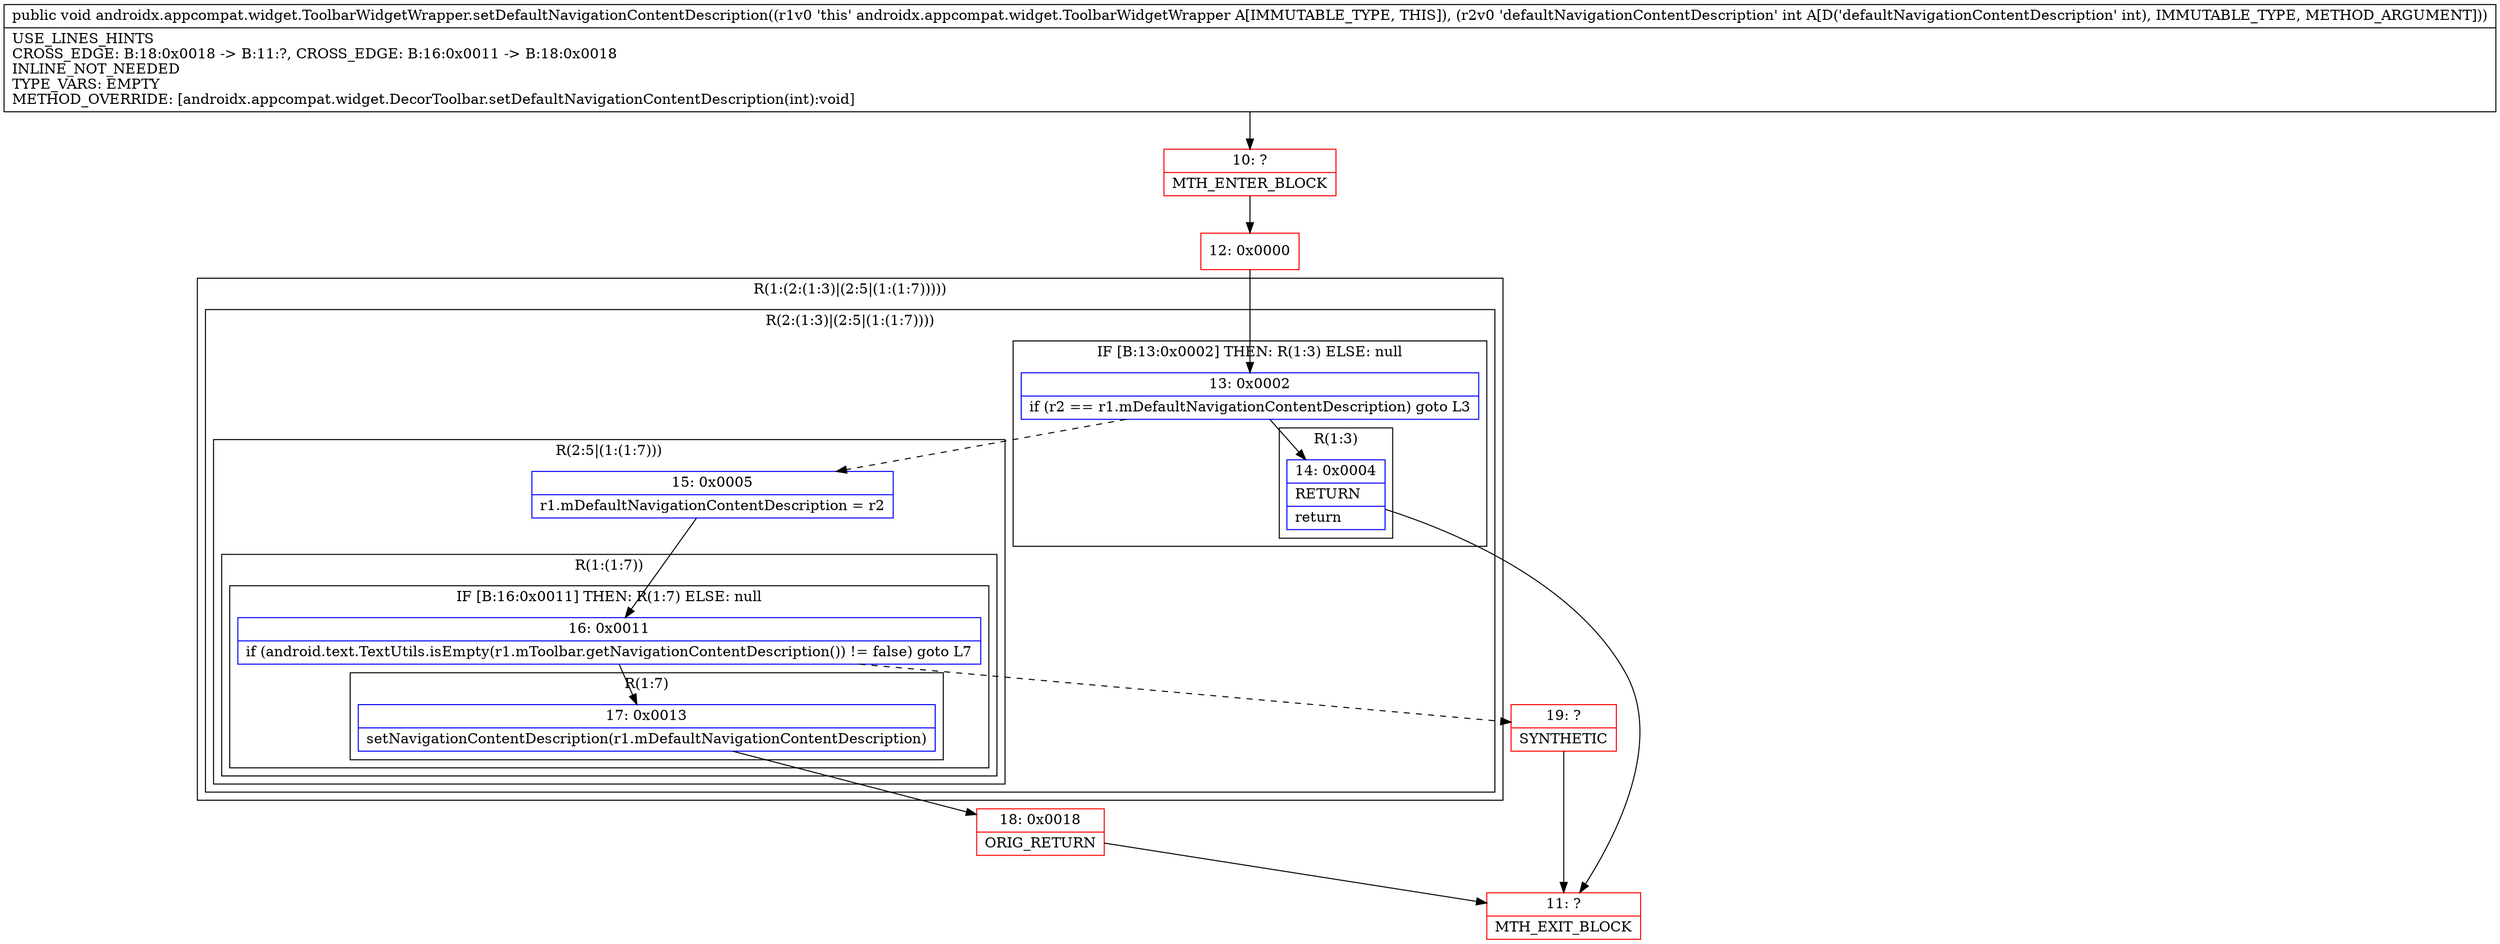 digraph "CFG forandroidx.appcompat.widget.ToolbarWidgetWrapper.setDefaultNavigationContentDescription(I)V" {
subgraph cluster_Region_1890642133 {
label = "R(1:(2:(1:3)|(2:5|(1:(1:7)))))";
node [shape=record,color=blue];
subgraph cluster_Region_1867483114 {
label = "R(2:(1:3)|(2:5|(1:(1:7))))";
node [shape=record,color=blue];
subgraph cluster_IfRegion_473622738 {
label = "IF [B:13:0x0002] THEN: R(1:3) ELSE: null";
node [shape=record,color=blue];
Node_13 [shape=record,label="{13\:\ 0x0002|if (r2 == r1.mDefaultNavigationContentDescription) goto L3\l}"];
subgraph cluster_Region_1304468299 {
label = "R(1:3)";
node [shape=record,color=blue];
Node_14 [shape=record,label="{14\:\ 0x0004|RETURN\l|return\l}"];
}
}
subgraph cluster_Region_977351782 {
label = "R(2:5|(1:(1:7)))";
node [shape=record,color=blue];
Node_15 [shape=record,label="{15\:\ 0x0005|r1.mDefaultNavigationContentDescription = r2\l}"];
subgraph cluster_Region_690127891 {
label = "R(1:(1:7))";
node [shape=record,color=blue];
subgraph cluster_IfRegion_1653970333 {
label = "IF [B:16:0x0011] THEN: R(1:7) ELSE: null";
node [shape=record,color=blue];
Node_16 [shape=record,label="{16\:\ 0x0011|if (android.text.TextUtils.isEmpty(r1.mToolbar.getNavigationContentDescription()) != false) goto L7\l}"];
subgraph cluster_Region_726024263 {
label = "R(1:7)";
node [shape=record,color=blue];
Node_17 [shape=record,label="{17\:\ 0x0013|setNavigationContentDescription(r1.mDefaultNavigationContentDescription)\l}"];
}
}
}
}
}
}
Node_10 [shape=record,color=red,label="{10\:\ ?|MTH_ENTER_BLOCK\l}"];
Node_12 [shape=record,color=red,label="{12\:\ 0x0000}"];
Node_11 [shape=record,color=red,label="{11\:\ ?|MTH_EXIT_BLOCK\l}"];
Node_18 [shape=record,color=red,label="{18\:\ 0x0018|ORIG_RETURN\l}"];
Node_19 [shape=record,color=red,label="{19\:\ ?|SYNTHETIC\l}"];
MethodNode[shape=record,label="{public void androidx.appcompat.widget.ToolbarWidgetWrapper.setDefaultNavigationContentDescription((r1v0 'this' androidx.appcompat.widget.ToolbarWidgetWrapper A[IMMUTABLE_TYPE, THIS]), (r2v0 'defaultNavigationContentDescription' int A[D('defaultNavigationContentDescription' int), IMMUTABLE_TYPE, METHOD_ARGUMENT]))  | USE_LINES_HINTS\lCROSS_EDGE: B:18:0x0018 \-\> B:11:?, CROSS_EDGE: B:16:0x0011 \-\> B:18:0x0018\lINLINE_NOT_NEEDED\lTYPE_VARS: EMPTY\lMETHOD_OVERRIDE: [androidx.appcompat.widget.DecorToolbar.setDefaultNavigationContentDescription(int):void]\l}"];
MethodNode -> Node_10;Node_13 -> Node_14;
Node_13 -> Node_15[style=dashed];
Node_14 -> Node_11;
Node_15 -> Node_16;
Node_16 -> Node_17;
Node_16 -> Node_19[style=dashed];
Node_17 -> Node_18;
Node_10 -> Node_12;
Node_12 -> Node_13;
Node_18 -> Node_11;
Node_19 -> Node_11;
}

